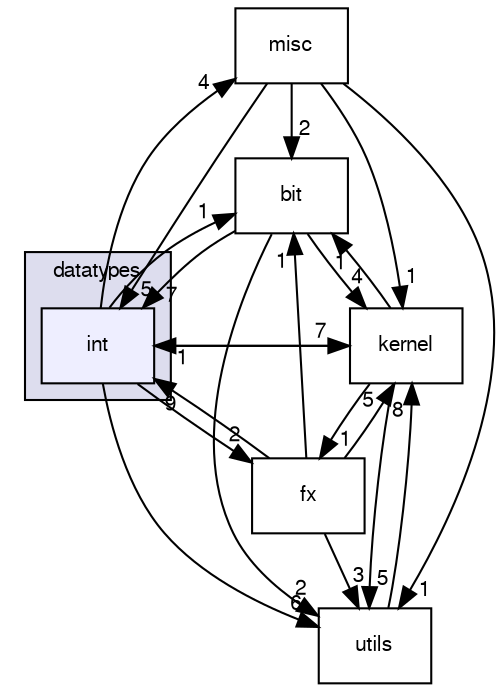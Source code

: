 digraph "sysc/datatypes/int" {
  compound=true
  node [ fontsize="10", fontname="FreeSans"];
  edge [ labelfontsize="10", labelfontname="FreeSans"];
  subgraph clusterdir_5e69c086e82be690ab2b0365646e74e7 {
    graph [ bgcolor="#ddddee", pencolor="black", label="datatypes" fontname="FreeSans", fontsize="10", URL="dir_5e69c086e82be690ab2b0365646e74e7.html"]
  dir_4913bade71ac789252954d06e5b30a22 [shape=box, label="int", style="filled", fillcolor="#eeeeff", pencolor="black", URL="dir_4913bade71ac789252954d06e5b30a22.html"];
  }
  dir_d489ae3556ea625c3b8f44aba1bab533 [shape=box label="bit" URL="dir_d489ae3556ea625c3b8f44aba1bab533.html"];
  dir_b4b56023568c35e5a49172d00a6c7a39 [shape=box label="kernel" URL="dir_b4b56023568c35e5a49172d00a6c7a39.html"];
  dir_abe2d21ecb619c40140cdc0b9ea59ef5 [shape=box label="utils" URL="dir_abe2d21ecb619c40140cdc0b9ea59ef5.html"];
  dir_6bba2293868849cba8e159ce68b53c59 [shape=box label="fx" URL="dir_6bba2293868849cba8e159ce68b53c59.html"];
  dir_2f58fca50dfde4753ec3f45c717d6cef [shape=box label="misc" URL="dir_2f58fca50dfde4753ec3f45c717d6cef.html"];
  dir_d489ae3556ea625c3b8f44aba1bab533->dir_4913bade71ac789252954d06e5b30a22 [headlabel="7", labeldistance=1.5 headhref="dir_000003_000005.html"];
  dir_d489ae3556ea625c3b8f44aba1bab533->dir_b4b56023568c35e5a49172d00a6c7a39 [headlabel="4", labeldistance=1.5 headhref="dir_000003_000007.html"];
  dir_d489ae3556ea625c3b8f44aba1bab533->dir_abe2d21ecb619c40140cdc0b9ea59ef5 [headlabel="2", labeldistance=1.5 headhref="dir_000003_000009.html"];
  dir_4913bade71ac789252954d06e5b30a22->dir_d489ae3556ea625c3b8f44aba1bab533 [headlabel="1", labeldistance=1.5 headhref="dir_000005_000003.html"];
  dir_4913bade71ac789252954d06e5b30a22->dir_b4b56023568c35e5a49172d00a6c7a39 [headlabel="7", labeldistance=1.5 headhref="dir_000005_000007.html"];
  dir_4913bade71ac789252954d06e5b30a22->dir_abe2d21ecb619c40140cdc0b9ea59ef5 [headlabel="6", labeldistance=1.5 headhref="dir_000005_000009.html"];
  dir_4913bade71ac789252954d06e5b30a22->dir_6bba2293868849cba8e159ce68b53c59 [headlabel="2", labeldistance=1.5 headhref="dir_000005_000004.html"];
  dir_4913bade71ac789252954d06e5b30a22->dir_2f58fca50dfde4753ec3f45c717d6cef [headlabel="4", labeldistance=1.5 headhref="dir_000005_000006.html"];
  dir_b4b56023568c35e5a49172d00a6c7a39->dir_d489ae3556ea625c3b8f44aba1bab533 [headlabel="1", labeldistance=1.5 headhref="dir_000007_000003.html"];
  dir_b4b56023568c35e5a49172d00a6c7a39->dir_4913bade71ac789252954d06e5b30a22 [headlabel="1", labeldistance=1.5 headhref="dir_000007_000005.html"];
  dir_b4b56023568c35e5a49172d00a6c7a39->dir_abe2d21ecb619c40140cdc0b9ea59ef5 [headlabel="5", labeldistance=1.5 headhref="dir_000007_000009.html"];
  dir_b4b56023568c35e5a49172d00a6c7a39->dir_6bba2293868849cba8e159ce68b53c59 [headlabel="1", labeldistance=1.5 headhref="dir_000007_000004.html"];
  dir_abe2d21ecb619c40140cdc0b9ea59ef5->dir_b4b56023568c35e5a49172d00a6c7a39 [headlabel="8", labeldistance=1.5 headhref="dir_000009_000007.html"];
  dir_6bba2293868849cba8e159ce68b53c59->dir_d489ae3556ea625c3b8f44aba1bab533 [headlabel="1", labeldistance=1.5 headhref="dir_000004_000003.html"];
  dir_6bba2293868849cba8e159ce68b53c59->dir_4913bade71ac789252954d06e5b30a22 [headlabel="9", labeldistance=1.5 headhref="dir_000004_000005.html"];
  dir_6bba2293868849cba8e159ce68b53c59->dir_b4b56023568c35e5a49172d00a6c7a39 [headlabel="5", labeldistance=1.5 headhref="dir_000004_000007.html"];
  dir_6bba2293868849cba8e159ce68b53c59->dir_abe2d21ecb619c40140cdc0b9ea59ef5 [headlabel="3", labeldistance=1.5 headhref="dir_000004_000009.html"];
  dir_2f58fca50dfde4753ec3f45c717d6cef->dir_d489ae3556ea625c3b8f44aba1bab533 [headlabel="2", labeldistance=1.5 headhref="dir_000006_000003.html"];
  dir_2f58fca50dfde4753ec3f45c717d6cef->dir_4913bade71ac789252954d06e5b30a22 [headlabel="5", labeldistance=1.5 headhref="dir_000006_000005.html"];
  dir_2f58fca50dfde4753ec3f45c717d6cef->dir_b4b56023568c35e5a49172d00a6c7a39 [headlabel="1", labeldistance=1.5 headhref="dir_000006_000007.html"];
  dir_2f58fca50dfde4753ec3f45c717d6cef->dir_abe2d21ecb619c40140cdc0b9ea59ef5 [headlabel="1", labeldistance=1.5 headhref="dir_000006_000009.html"];
}
